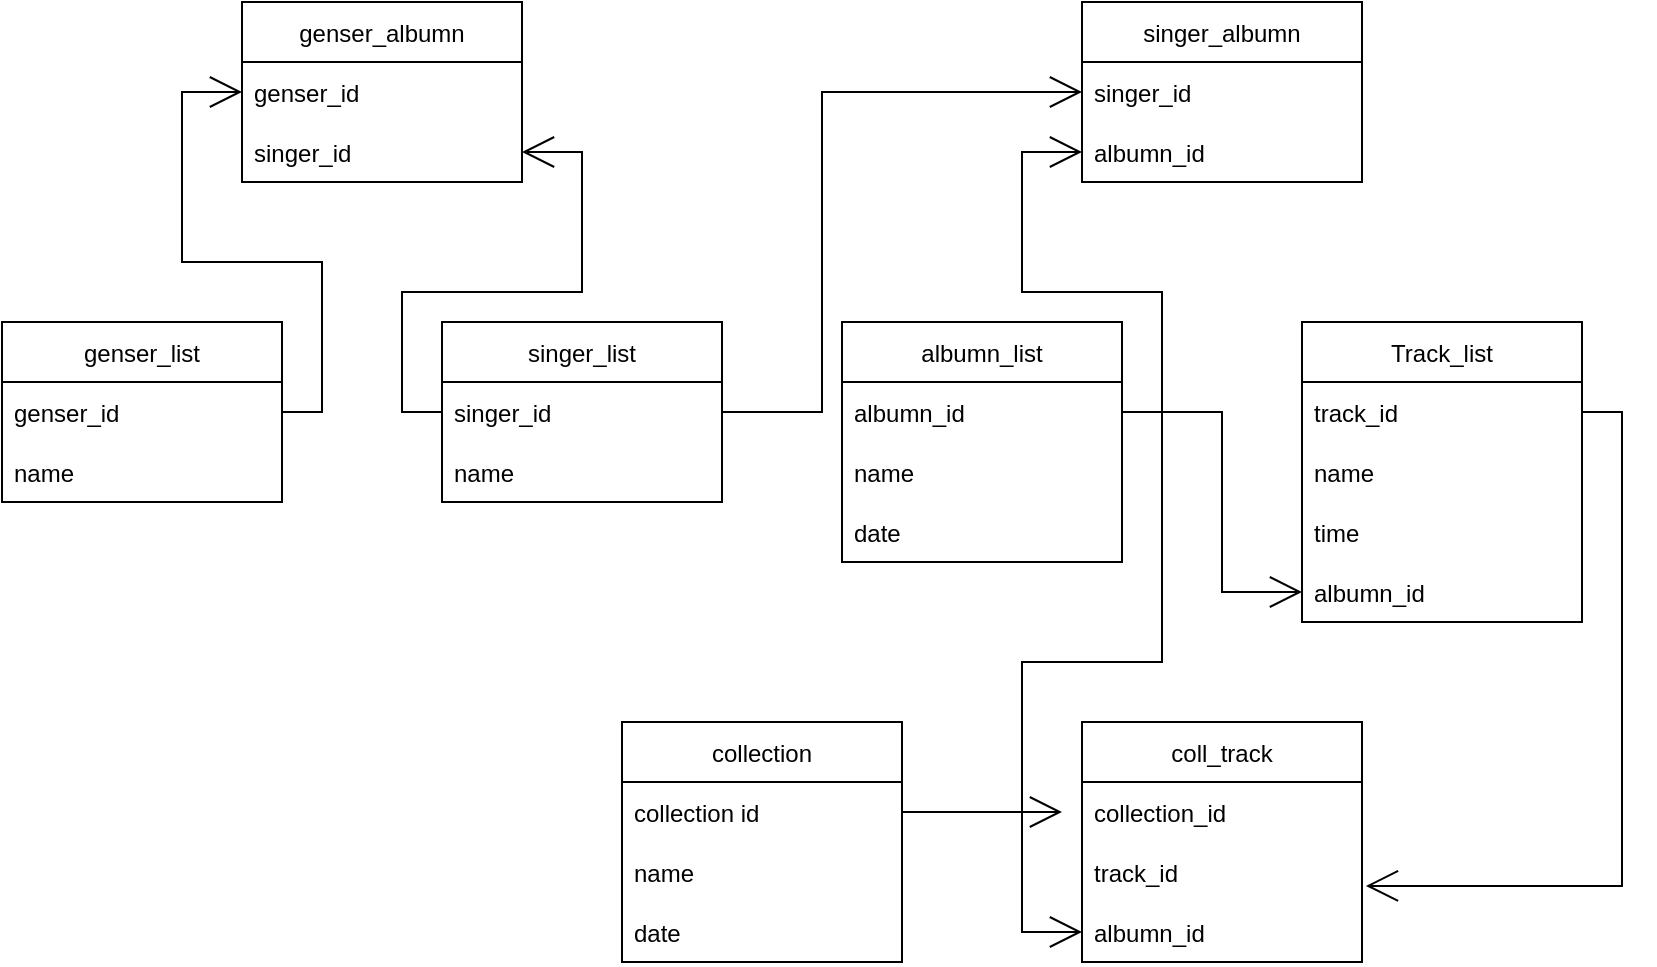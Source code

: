 <mxfile version="15.3.3" type="github">
  <diagram id="C5RBs43oDa-KdzZeNtuy" name="Page-1">
    <mxGraphModel dx="799" dy="517" grid="1" gridSize="10" guides="1" tooltips="1" connect="1" arrows="1" fold="1" page="1" pageScale="1" pageWidth="827" pageHeight="1169" math="0" shadow="0">
      <root>
        <mxCell id="WIyWlLk6GJQsqaUBKTNV-0" />
        <mxCell id="WIyWlLk6GJQsqaUBKTNV-1" parent="WIyWlLk6GJQsqaUBKTNV-0" />
        <mxCell id="kcDwYlp4Vvr70QaZBuRz-0" value="genser_list" style="swimlane;fontStyle=0;childLayout=stackLayout;horizontal=1;startSize=30;horizontalStack=0;resizeParent=1;resizeParentMax=0;resizeLast=0;collapsible=1;marginBottom=0;hachureGap=4;pointerEvents=0;" vertex="1" parent="WIyWlLk6GJQsqaUBKTNV-1">
          <mxGeometry x="20" y="320" width="140" height="90" as="geometry" />
        </mxCell>
        <mxCell id="kcDwYlp4Vvr70QaZBuRz-1" value="genser_id" style="text;strokeColor=none;fillColor=none;align=left;verticalAlign=middle;spacingLeft=4;spacingRight=4;overflow=hidden;points=[[0,0.5],[1,0.5]];portConstraint=eastwest;rotatable=0;" vertex="1" parent="kcDwYlp4Vvr70QaZBuRz-0">
          <mxGeometry y="30" width="140" height="30" as="geometry" />
        </mxCell>
        <mxCell id="kcDwYlp4Vvr70QaZBuRz-2" value="name" style="text;strokeColor=none;fillColor=none;align=left;verticalAlign=middle;spacingLeft=4;spacingRight=4;overflow=hidden;points=[[0,0.5],[1,0.5]];portConstraint=eastwest;rotatable=0;" vertex="1" parent="kcDwYlp4Vvr70QaZBuRz-0">
          <mxGeometry y="60" width="140" height="30" as="geometry" />
        </mxCell>
        <mxCell id="kcDwYlp4Vvr70QaZBuRz-4" value="singer_list" style="swimlane;fontStyle=0;childLayout=stackLayout;horizontal=1;startSize=30;horizontalStack=0;resizeParent=1;resizeParentMax=0;resizeLast=0;collapsible=1;marginBottom=0;hachureGap=4;pointerEvents=0;" vertex="1" parent="WIyWlLk6GJQsqaUBKTNV-1">
          <mxGeometry x="240" y="320" width="140" height="90" as="geometry" />
        </mxCell>
        <mxCell id="kcDwYlp4Vvr70QaZBuRz-5" value="singer_id" style="text;strokeColor=none;fillColor=none;align=left;verticalAlign=middle;spacingLeft=4;spacingRight=4;overflow=hidden;points=[[0,0.5],[1,0.5]];portConstraint=eastwest;rotatable=0;" vertex="1" parent="kcDwYlp4Vvr70QaZBuRz-4">
          <mxGeometry y="30" width="140" height="30" as="geometry" />
        </mxCell>
        <mxCell id="kcDwYlp4Vvr70QaZBuRz-6" value="name" style="text;strokeColor=none;fillColor=none;align=left;verticalAlign=middle;spacingLeft=4;spacingRight=4;overflow=hidden;points=[[0,0.5],[1,0.5]];portConstraint=eastwest;rotatable=0;" vertex="1" parent="kcDwYlp4Vvr70QaZBuRz-4">
          <mxGeometry y="60" width="140" height="30" as="geometry" />
        </mxCell>
        <mxCell id="kcDwYlp4Vvr70QaZBuRz-8" value="albumn_list" style="swimlane;fontStyle=0;childLayout=stackLayout;horizontal=1;startSize=30;horizontalStack=0;resizeParent=1;resizeParentMax=0;resizeLast=0;collapsible=1;marginBottom=0;hachureGap=4;pointerEvents=0;" vertex="1" parent="WIyWlLk6GJQsqaUBKTNV-1">
          <mxGeometry x="440" y="320" width="140" height="120" as="geometry" />
        </mxCell>
        <mxCell id="kcDwYlp4Vvr70QaZBuRz-9" value="albumn_id" style="text;strokeColor=none;fillColor=none;align=left;verticalAlign=middle;spacingLeft=4;spacingRight=4;overflow=hidden;points=[[0,0.5],[1,0.5]];portConstraint=eastwest;rotatable=0;" vertex="1" parent="kcDwYlp4Vvr70QaZBuRz-8">
          <mxGeometry y="30" width="140" height="30" as="geometry" />
        </mxCell>
        <mxCell id="kcDwYlp4Vvr70QaZBuRz-10" value="name" style="text;strokeColor=none;fillColor=none;align=left;verticalAlign=middle;spacingLeft=4;spacingRight=4;overflow=hidden;points=[[0,0.5],[1,0.5]];portConstraint=eastwest;rotatable=0;" vertex="1" parent="kcDwYlp4Vvr70QaZBuRz-8">
          <mxGeometry y="60" width="140" height="30" as="geometry" />
        </mxCell>
        <mxCell id="kcDwYlp4Vvr70QaZBuRz-11" value="date" style="text;strokeColor=none;fillColor=none;align=left;verticalAlign=middle;spacingLeft=4;spacingRight=4;overflow=hidden;points=[[0,0.5],[1,0.5]];portConstraint=eastwest;rotatable=0;" vertex="1" parent="kcDwYlp4Vvr70QaZBuRz-8">
          <mxGeometry y="90" width="140" height="30" as="geometry" />
        </mxCell>
        <mxCell id="kcDwYlp4Vvr70QaZBuRz-12" value="Track_list" style="swimlane;fontStyle=0;childLayout=stackLayout;horizontal=1;startSize=30;horizontalStack=0;resizeParent=1;resizeParentMax=0;resizeLast=0;collapsible=1;marginBottom=0;hachureGap=4;pointerEvents=0;" vertex="1" parent="WIyWlLk6GJQsqaUBKTNV-1">
          <mxGeometry x="670" y="320" width="140" height="150" as="geometry" />
        </mxCell>
        <mxCell id="kcDwYlp4Vvr70QaZBuRz-13" value="track_id" style="text;strokeColor=none;fillColor=none;align=left;verticalAlign=middle;spacingLeft=4;spacingRight=4;overflow=hidden;points=[[0,0.5],[1,0.5]];portConstraint=eastwest;rotatable=0;" vertex="1" parent="kcDwYlp4Vvr70QaZBuRz-12">
          <mxGeometry y="30" width="140" height="30" as="geometry" />
        </mxCell>
        <mxCell id="kcDwYlp4Vvr70QaZBuRz-14" value="name" style="text;strokeColor=none;fillColor=none;align=left;verticalAlign=middle;spacingLeft=4;spacingRight=4;overflow=hidden;points=[[0,0.5],[1,0.5]];portConstraint=eastwest;rotatable=0;" vertex="1" parent="kcDwYlp4Vvr70QaZBuRz-12">
          <mxGeometry y="60" width="140" height="30" as="geometry" />
        </mxCell>
        <mxCell id="kcDwYlp4Vvr70QaZBuRz-32" value="time" style="text;strokeColor=none;fillColor=none;align=left;verticalAlign=middle;spacingLeft=4;spacingRight=4;overflow=hidden;points=[[0,0.5],[1,0.5]];portConstraint=eastwest;rotatable=0;" vertex="1" parent="kcDwYlp4Vvr70QaZBuRz-12">
          <mxGeometry y="90" width="140" height="30" as="geometry" />
        </mxCell>
        <mxCell id="kcDwYlp4Vvr70QaZBuRz-15" value="albumn_id" style="text;strokeColor=none;fillColor=none;align=left;verticalAlign=middle;spacingLeft=4;spacingRight=4;overflow=hidden;points=[[0,0.5],[1,0.5]];portConstraint=eastwest;rotatable=0;" vertex="1" parent="kcDwYlp4Vvr70QaZBuRz-12">
          <mxGeometry y="120" width="140" height="30" as="geometry" />
        </mxCell>
        <mxCell id="kcDwYlp4Vvr70QaZBuRz-16" value="collection" style="swimlane;fontStyle=0;childLayout=stackLayout;horizontal=1;startSize=30;horizontalStack=0;resizeParent=1;resizeParentMax=0;resizeLast=0;collapsible=1;marginBottom=0;hachureGap=4;pointerEvents=0;" vertex="1" parent="WIyWlLk6GJQsqaUBKTNV-1">
          <mxGeometry x="330" y="520" width="140" height="120" as="geometry" />
        </mxCell>
        <mxCell id="kcDwYlp4Vvr70QaZBuRz-17" value="collection id" style="text;strokeColor=none;fillColor=none;align=left;verticalAlign=middle;spacingLeft=4;spacingRight=4;overflow=hidden;points=[[0,0.5],[1,0.5]];portConstraint=eastwest;rotatable=0;" vertex="1" parent="kcDwYlp4Vvr70QaZBuRz-16">
          <mxGeometry y="30" width="140" height="30" as="geometry" />
        </mxCell>
        <mxCell id="kcDwYlp4Vvr70QaZBuRz-18" value="name" style="text;strokeColor=none;fillColor=none;align=left;verticalAlign=middle;spacingLeft=4;spacingRight=4;overflow=hidden;points=[[0,0.5],[1,0.5]];portConstraint=eastwest;rotatable=0;" vertex="1" parent="kcDwYlp4Vvr70QaZBuRz-16">
          <mxGeometry y="60" width="140" height="30" as="geometry" />
        </mxCell>
        <mxCell id="kcDwYlp4Vvr70QaZBuRz-19" value="date" style="text;strokeColor=none;fillColor=none;align=left;verticalAlign=middle;spacingLeft=4;spacingRight=4;overflow=hidden;points=[[0,0.5],[1,0.5]];portConstraint=eastwest;rotatable=0;" vertex="1" parent="kcDwYlp4Vvr70QaZBuRz-16">
          <mxGeometry y="90" width="140" height="30" as="geometry" />
        </mxCell>
        <mxCell id="kcDwYlp4Vvr70QaZBuRz-20" value="genser_albumn" style="swimlane;fontStyle=0;childLayout=stackLayout;horizontal=1;startSize=30;horizontalStack=0;resizeParent=1;resizeParentMax=0;resizeLast=0;collapsible=1;marginBottom=0;hachureGap=4;pointerEvents=0;" vertex="1" parent="WIyWlLk6GJQsqaUBKTNV-1">
          <mxGeometry x="140" y="160" width="140" height="90" as="geometry" />
        </mxCell>
        <mxCell id="kcDwYlp4Vvr70QaZBuRz-21" value="genser_id" style="text;strokeColor=none;fillColor=none;align=left;verticalAlign=middle;spacingLeft=4;spacingRight=4;overflow=hidden;points=[[0,0.5],[1,0.5]];portConstraint=eastwest;rotatable=0;" vertex="1" parent="kcDwYlp4Vvr70QaZBuRz-20">
          <mxGeometry y="30" width="140" height="30" as="geometry" />
        </mxCell>
        <mxCell id="kcDwYlp4Vvr70QaZBuRz-22" value="singer_id" style="text;strokeColor=none;fillColor=none;align=left;verticalAlign=middle;spacingLeft=4;spacingRight=4;overflow=hidden;points=[[0,0.5],[1,0.5]];portConstraint=eastwest;rotatable=0;" vertex="1" parent="kcDwYlp4Vvr70QaZBuRz-20">
          <mxGeometry y="60" width="140" height="30" as="geometry" />
        </mxCell>
        <mxCell id="kcDwYlp4Vvr70QaZBuRz-24" value="singer_albumn" style="swimlane;fontStyle=0;childLayout=stackLayout;horizontal=1;startSize=30;horizontalStack=0;resizeParent=1;resizeParentMax=0;resizeLast=0;collapsible=1;marginBottom=0;hachureGap=4;pointerEvents=0;" vertex="1" parent="WIyWlLk6GJQsqaUBKTNV-1">
          <mxGeometry x="560" y="160" width="140" height="90" as="geometry" />
        </mxCell>
        <mxCell id="kcDwYlp4Vvr70QaZBuRz-25" value="singer_id" style="text;strokeColor=none;fillColor=none;align=left;verticalAlign=middle;spacingLeft=4;spacingRight=4;overflow=hidden;points=[[0,0.5],[1,0.5]];portConstraint=eastwest;rotatable=0;" vertex="1" parent="kcDwYlp4Vvr70QaZBuRz-24">
          <mxGeometry y="30" width="140" height="30" as="geometry" />
        </mxCell>
        <mxCell id="kcDwYlp4Vvr70QaZBuRz-26" value="albumn_id" style="text;strokeColor=none;fillColor=none;align=left;verticalAlign=middle;spacingLeft=4;spacingRight=4;overflow=hidden;points=[[0,0.5],[1,0.5]];portConstraint=eastwest;rotatable=0;" vertex="1" parent="kcDwYlp4Vvr70QaZBuRz-24">
          <mxGeometry y="60" width="140" height="30" as="geometry" />
        </mxCell>
        <mxCell id="kcDwYlp4Vvr70QaZBuRz-28" value="coll_track" style="swimlane;fontStyle=0;childLayout=stackLayout;horizontal=1;startSize=30;horizontalStack=0;resizeParent=1;resizeParentMax=0;resizeLast=0;collapsible=1;marginBottom=0;hachureGap=4;pointerEvents=0;" vertex="1" parent="WIyWlLk6GJQsqaUBKTNV-1">
          <mxGeometry x="560" y="520" width="140" height="120" as="geometry" />
        </mxCell>
        <mxCell id="kcDwYlp4Vvr70QaZBuRz-29" value="collection_id" style="text;strokeColor=none;fillColor=none;align=left;verticalAlign=middle;spacingLeft=4;spacingRight=4;overflow=hidden;points=[[0,0.5],[1,0.5]];portConstraint=eastwest;rotatable=0;" vertex="1" parent="kcDwYlp4Vvr70QaZBuRz-28">
          <mxGeometry y="30" width="140" height="30" as="geometry" />
        </mxCell>
        <mxCell id="kcDwYlp4Vvr70QaZBuRz-30" value="track_id" style="text;strokeColor=none;fillColor=none;align=left;verticalAlign=middle;spacingLeft=4;spacingRight=4;overflow=hidden;points=[[0,0.5],[1,0.5]];portConstraint=eastwest;rotatable=0;" vertex="1" parent="kcDwYlp4Vvr70QaZBuRz-28">
          <mxGeometry y="60" width="140" height="30" as="geometry" />
        </mxCell>
        <mxCell id="kcDwYlp4Vvr70QaZBuRz-31" value="albumn_id" style="text;strokeColor=none;fillColor=none;align=left;verticalAlign=middle;spacingLeft=4;spacingRight=4;overflow=hidden;points=[[0,0.5],[1,0.5]];portConstraint=eastwest;rotatable=0;" vertex="1" parent="kcDwYlp4Vvr70QaZBuRz-28">
          <mxGeometry y="90" width="140" height="30" as="geometry" />
        </mxCell>
        <mxCell id="kcDwYlp4Vvr70QaZBuRz-33" style="edgeStyle=orthogonalEdgeStyle;rounded=0;orthogonalLoop=1;jettySize=auto;html=1;exitX=1;exitY=0.5;exitDx=0;exitDy=0;endArrow=open;startSize=14;endSize=14;sourcePerimeterSpacing=8;targetPerimeterSpacing=8;" edge="1" parent="WIyWlLk6GJQsqaUBKTNV-1" source="kcDwYlp4Vvr70QaZBuRz-17">
          <mxGeometry relative="1" as="geometry">
            <mxPoint x="550" y="565" as="targetPoint" />
          </mxGeometry>
        </mxCell>
        <mxCell id="kcDwYlp4Vvr70QaZBuRz-34" style="edgeStyle=orthogonalEdgeStyle;rounded=0;orthogonalLoop=1;jettySize=auto;html=1;exitX=1;exitY=0.5;exitDx=0;exitDy=0;endArrow=open;startSize=14;endSize=14;sourcePerimeterSpacing=8;targetPerimeterSpacing=8;entryX=1.014;entryY=0.733;entryDx=0;entryDy=0;entryPerimeter=0;" edge="1" parent="WIyWlLk6GJQsqaUBKTNV-1" source="kcDwYlp4Vvr70QaZBuRz-13" target="kcDwYlp4Vvr70QaZBuRz-30">
          <mxGeometry relative="1" as="geometry">
            <mxPoint x="830" y="600" as="targetPoint" />
            <Array as="points">
              <mxPoint x="830" y="365" />
              <mxPoint x="830" y="602" />
            </Array>
          </mxGeometry>
        </mxCell>
        <mxCell id="kcDwYlp4Vvr70QaZBuRz-35" style="edgeStyle=orthogonalEdgeStyle;rounded=0;orthogonalLoop=1;jettySize=auto;html=1;exitX=1;exitY=0.5;exitDx=0;exitDy=0;endArrow=open;startSize=14;endSize=14;sourcePerimeterSpacing=8;targetPerimeterSpacing=8;entryX=0;entryY=0.5;entryDx=0;entryDy=0;" edge="1" parent="WIyWlLk6GJQsqaUBKTNV-1" source="kcDwYlp4Vvr70QaZBuRz-9" target="kcDwYlp4Vvr70QaZBuRz-15">
          <mxGeometry relative="1" as="geometry">
            <mxPoint x="630" y="460" as="targetPoint" />
            <Array as="points">
              <mxPoint x="630" y="365" />
              <mxPoint x="630" y="455" />
            </Array>
          </mxGeometry>
        </mxCell>
        <mxCell id="kcDwYlp4Vvr70QaZBuRz-36" style="edgeStyle=orthogonalEdgeStyle;rounded=0;orthogonalLoop=1;jettySize=auto;html=1;exitX=1;exitY=0.5;exitDx=0;exitDy=0;entryX=0;entryY=0.5;entryDx=0;entryDy=0;endArrow=open;startSize=14;endSize=14;sourcePerimeterSpacing=8;targetPerimeterSpacing=8;" edge="1" parent="WIyWlLk6GJQsqaUBKTNV-1" source="kcDwYlp4Vvr70QaZBuRz-9" target="kcDwYlp4Vvr70QaZBuRz-31">
          <mxGeometry relative="1" as="geometry" />
        </mxCell>
        <mxCell id="kcDwYlp4Vvr70QaZBuRz-37" style="edgeStyle=orthogonalEdgeStyle;rounded=0;orthogonalLoop=1;jettySize=auto;html=1;exitX=1;exitY=0.5;exitDx=0;exitDy=0;entryX=0;entryY=0.5;entryDx=0;entryDy=0;endArrow=open;startSize=14;endSize=14;sourcePerimeterSpacing=8;targetPerimeterSpacing=8;" edge="1" parent="WIyWlLk6GJQsqaUBKTNV-1" source="kcDwYlp4Vvr70QaZBuRz-1" target="kcDwYlp4Vvr70QaZBuRz-21">
          <mxGeometry relative="1" as="geometry" />
        </mxCell>
        <mxCell id="kcDwYlp4Vvr70QaZBuRz-38" style="edgeStyle=orthogonalEdgeStyle;rounded=0;orthogonalLoop=1;jettySize=auto;html=1;exitX=0;exitY=0.5;exitDx=0;exitDy=0;entryX=1;entryY=0.5;entryDx=0;entryDy=0;endArrow=open;startSize=14;endSize=14;sourcePerimeterSpacing=8;targetPerimeterSpacing=8;" edge="1" parent="WIyWlLk6GJQsqaUBKTNV-1" source="kcDwYlp4Vvr70QaZBuRz-5" target="kcDwYlp4Vvr70QaZBuRz-22">
          <mxGeometry relative="1" as="geometry" />
        </mxCell>
        <mxCell id="kcDwYlp4Vvr70QaZBuRz-39" style="edgeStyle=orthogonalEdgeStyle;rounded=0;orthogonalLoop=1;jettySize=auto;html=1;exitX=1;exitY=0.5;exitDx=0;exitDy=0;entryX=0;entryY=0.5;entryDx=0;entryDy=0;endArrow=open;startSize=14;endSize=14;sourcePerimeterSpacing=8;targetPerimeterSpacing=8;" edge="1" parent="WIyWlLk6GJQsqaUBKTNV-1" source="kcDwYlp4Vvr70QaZBuRz-5" target="kcDwYlp4Vvr70QaZBuRz-25">
          <mxGeometry relative="1" as="geometry">
            <Array as="points">
              <mxPoint x="430" y="365" />
              <mxPoint x="430" y="205" />
            </Array>
          </mxGeometry>
        </mxCell>
        <mxCell id="kcDwYlp4Vvr70QaZBuRz-40" style="edgeStyle=orthogonalEdgeStyle;rounded=0;orthogonalLoop=1;jettySize=auto;html=1;exitX=1;exitY=0.5;exitDx=0;exitDy=0;entryX=0;entryY=0.5;entryDx=0;entryDy=0;endArrow=open;startSize=14;endSize=14;sourcePerimeterSpacing=8;targetPerimeterSpacing=8;" edge="1" parent="WIyWlLk6GJQsqaUBKTNV-1" source="kcDwYlp4Vvr70QaZBuRz-9" target="kcDwYlp4Vvr70QaZBuRz-26">
          <mxGeometry relative="1" as="geometry" />
        </mxCell>
      </root>
    </mxGraphModel>
  </diagram>
</mxfile>
